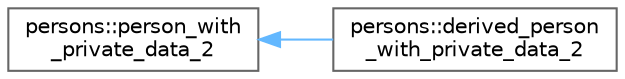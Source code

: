 digraph "Graphical Class Hierarchy"
{
 // LATEX_PDF_SIZE
  bgcolor="transparent";
  edge [fontname=Helvetica,fontsize=10,labelfontname=Helvetica,labelfontsize=10];
  node [fontname=Helvetica,fontsize=10,shape=box,height=0.2,width=0.4];
  rankdir="LR";
  Node0 [id="Node000000",label="persons::person_with\l_private_data_2",height=0.2,width=0.4,color="grey40", fillcolor="white", style="filled",URL="$classpersons_1_1person__with__private__data__2.html",tooltip=" "];
  Node0 -> Node1 [id="edge49_Node000000_Node000001",dir="back",color="steelblue1",style="solid",tooltip=" "];
  Node1 [id="Node000001",label="persons::derived_person\l_with_private_data_2",height=0.2,width=0.4,color="grey40", fillcolor="white", style="filled",URL="$classpersons_1_1derived__person__with__private__data__2.html",tooltip=" "];
}
